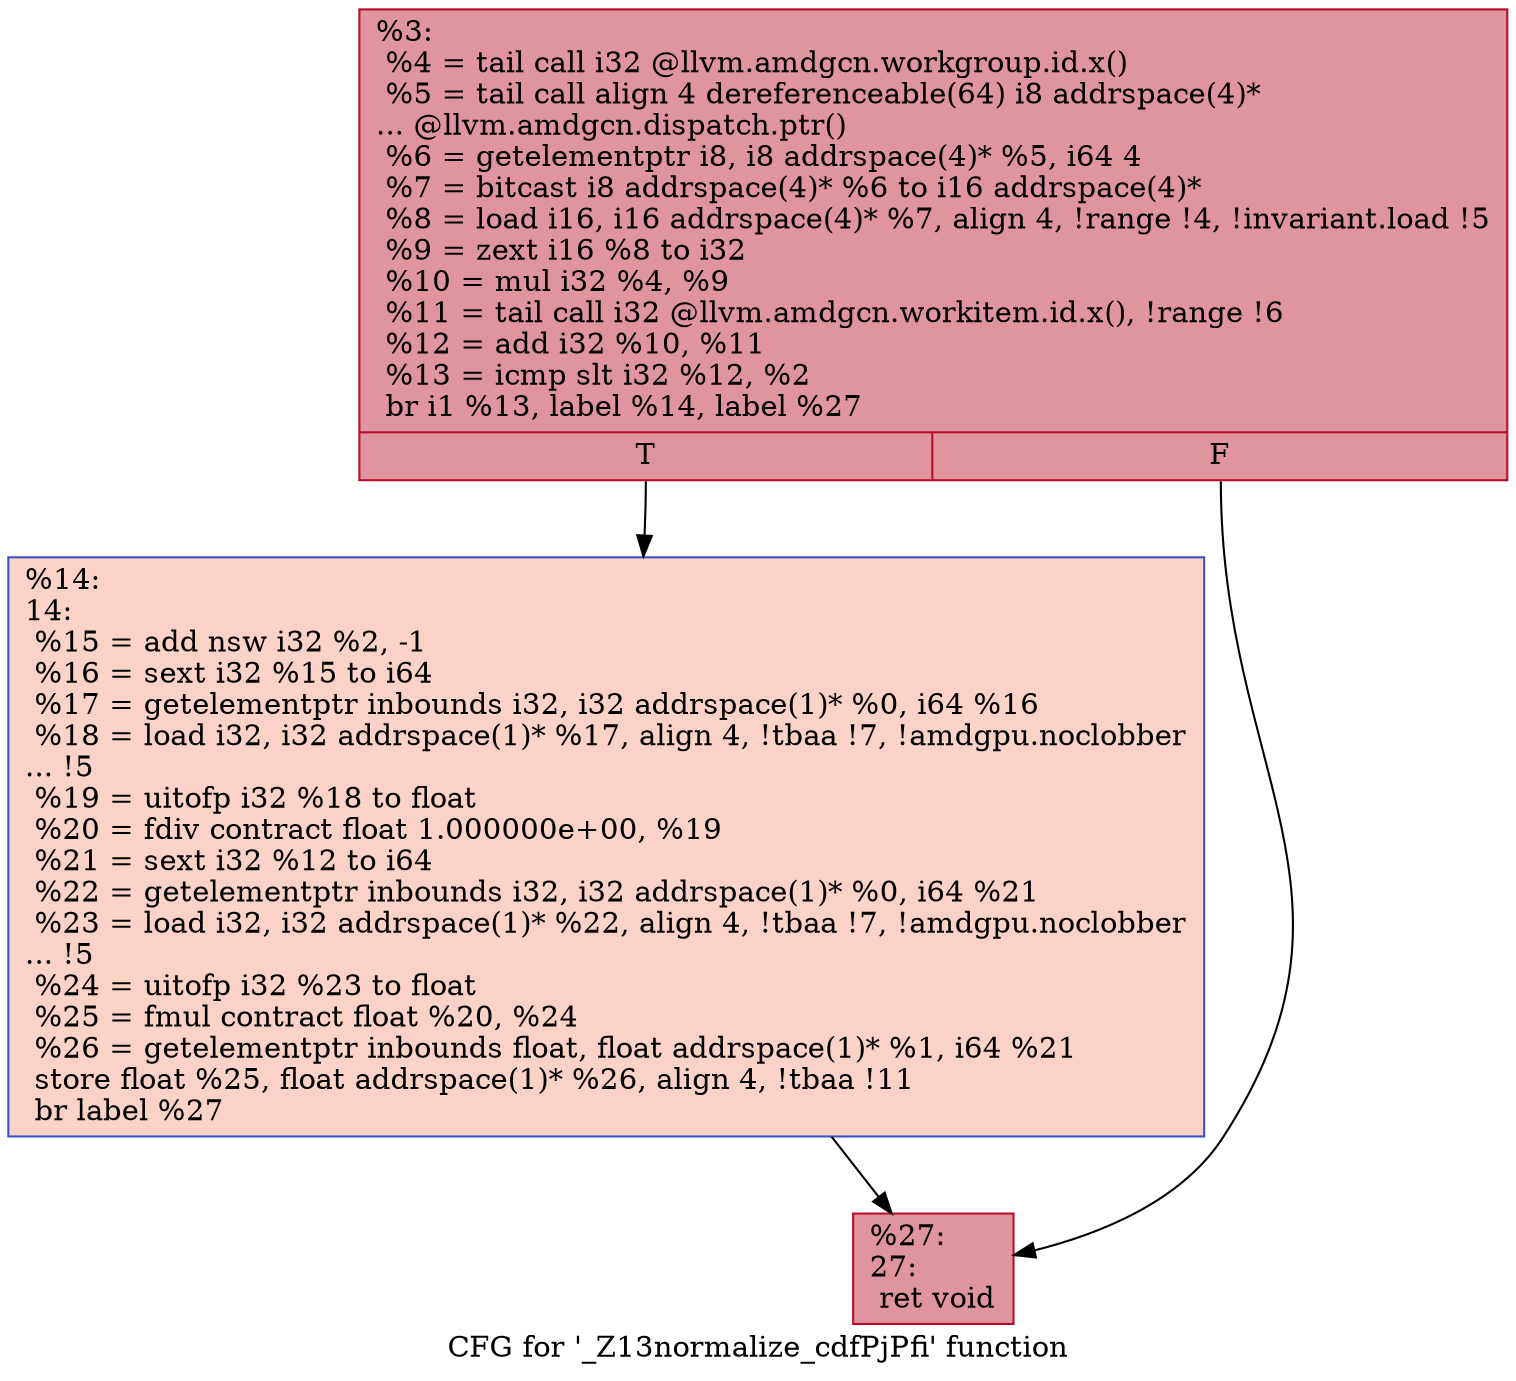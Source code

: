 digraph "CFG for '_Z13normalize_cdfPjPfi' function" {
	label="CFG for '_Z13normalize_cdfPjPfi' function";

	Node0x5ae1170 [shape=record,color="#b70d28ff", style=filled, fillcolor="#b70d2870",label="{%3:\l  %4 = tail call i32 @llvm.amdgcn.workgroup.id.x()\l  %5 = tail call align 4 dereferenceable(64) i8 addrspace(4)*\l... @llvm.amdgcn.dispatch.ptr()\l  %6 = getelementptr i8, i8 addrspace(4)* %5, i64 4\l  %7 = bitcast i8 addrspace(4)* %6 to i16 addrspace(4)*\l  %8 = load i16, i16 addrspace(4)* %7, align 4, !range !4, !invariant.load !5\l  %9 = zext i16 %8 to i32\l  %10 = mul i32 %4, %9\l  %11 = tail call i32 @llvm.amdgcn.workitem.id.x(), !range !6\l  %12 = add i32 %10, %11\l  %13 = icmp slt i32 %12, %2\l  br i1 %13, label %14, label %27\l|{<s0>T|<s1>F}}"];
	Node0x5ae1170:s0 -> Node0x5ae3070;
	Node0x5ae1170:s1 -> Node0x5ae3100;
	Node0x5ae3070 [shape=record,color="#3d50c3ff", style=filled, fillcolor="#f59c7d70",label="{%14:\l14:                                               \l  %15 = add nsw i32 %2, -1\l  %16 = sext i32 %15 to i64\l  %17 = getelementptr inbounds i32, i32 addrspace(1)* %0, i64 %16\l  %18 = load i32, i32 addrspace(1)* %17, align 4, !tbaa !7, !amdgpu.noclobber\l... !5\l  %19 = uitofp i32 %18 to float\l  %20 = fdiv contract float 1.000000e+00, %19\l  %21 = sext i32 %12 to i64\l  %22 = getelementptr inbounds i32, i32 addrspace(1)* %0, i64 %21\l  %23 = load i32, i32 addrspace(1)* %22, align 4, !tbaa !7, !amdgpu.noclobber\l... !5\l  %24 = uitofp i32 %23 to float\l  %25 = fmul contract float %20, %24\l  %26 = getelementptr inbounds float, float addrspace(1)* %1, i64 %21\l  store float %25, float addrspace(1)* %26, align 4, !tbaa !11\l  br label %27\l}"];
	Node0x5ae3070 -> Node0x5ae3100;
	Node0x5ae3100 [shape=record,color="#b70d28ff", style=filled, fillcolor="#b70d2870",label="{%27:\l27:                                               \l  ret void\l}"];
}

